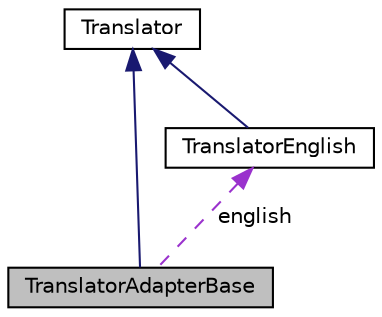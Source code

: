 digraph "TranslatorAdapterBase"
{
 // INTERACTIVE_SVG=YES
 // LATEX_PDF_SIZE
  edge [fontname="Helvetica",fontsize="10",labelfontname="Helvetica",labelfontsize="10"];
  node [fontname="Helvetica",fontsize="10",shape=record];
  Node1 [label="TranslatorAdapterBase",height=0.2,width=0.4,color="black", fillcolor="grey75", style="filled", fontcolor="black",tooltip="Base of the translator adapter tree."];
  Node2 -> Node1 [dir="back",color="midnightblue",fontsize="10",style="solid",fontname="Helvetica"];
  Node2 [label="Translator",height=0.2,width=0.4,color="black", fillcolor="white", style="filled",URL="$d8/dfb/class_translator.html",tooltip="Abstract base class for all translatable text fragments."];
  Node3 -> Node1 [dir="back",color="darkorchid3",fontsize="10",style="dashed",label=" english" ,fontname="Helvetica"];
  Node3 [label="TranslatorEnglish",height=0.2,width=0.4,color="black", fillcolor="white", style="filled",URL="$d6/d78/class_translator_english.html",tooltip=" "];
  Node2 -> Node3 [dir="back",color="midnightblue",fontsize="10",style="solid",fontname="Helvetica"];
}
